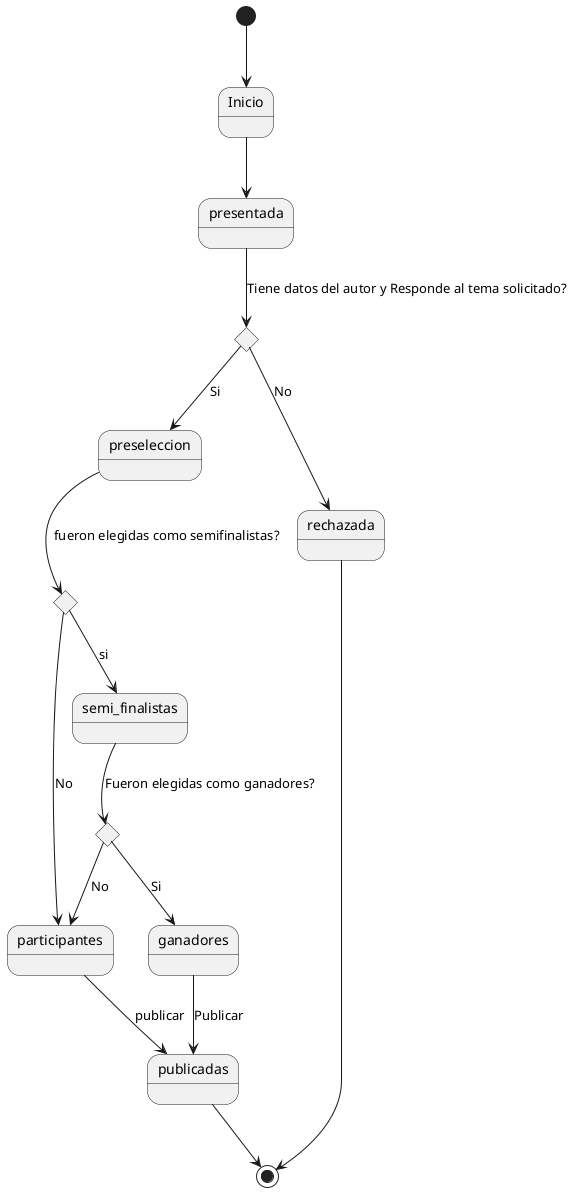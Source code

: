 @startuml Concurso Fotografia Lu

[*] --> Inicio
state c1 <<choice>>
state c2 <<choice>>
state c3 <<choice>>

state presentada
state preseleccion
state participantes
state ganadores
state publicadas
state rechazada

Inicio --> presentada
presentada --> c1: Tiene datos del autor y Responde al tema solicitado?
c1 --> rechazada: No
rechazada --> [*]
c1 --> preseleccion: Si
preseleccion --> c2: fueron elegidas como semifinalistas?
c2 --> participantes: No
participantes --> publicadas: publicar
c2 --> semi_finalistas: si
semi_finalistas --> c3: Fueron elegidas como ganadores?
c3 --> participantes: No
c3 --> ganadores: Si
ganadores --> publicadas: Publicar
publicadas --> [*]

@enduml